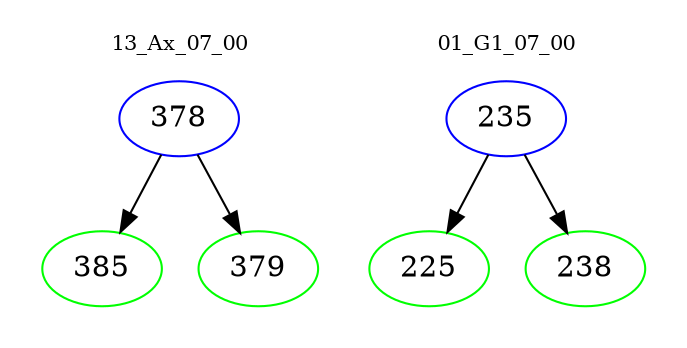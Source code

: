 digraph{
subgraph cluster_0 {
color = white
label = "13_Ax_07_00";
fontsize=10;
T0_378 [label="378", color="blue"]
T0_378 -> T0_385 [color="black"]
T0_385 [label="385", color="green"]
T0_378 -> T0_379 [color="black"]
T0_379 [label="379", color="green"]
}
subgraph cluster_1 {
color = white
label = "01_G1_07_00";
fontsize=10;
T1_235 [label="235", color="blue"]
T1_235 -> T1_225 [color="black"]
T1_225 [label="225", color="green"]
T1_235 -> T1_238 [color="black"]
T1_238 [label="238", color="green"]
}
}
